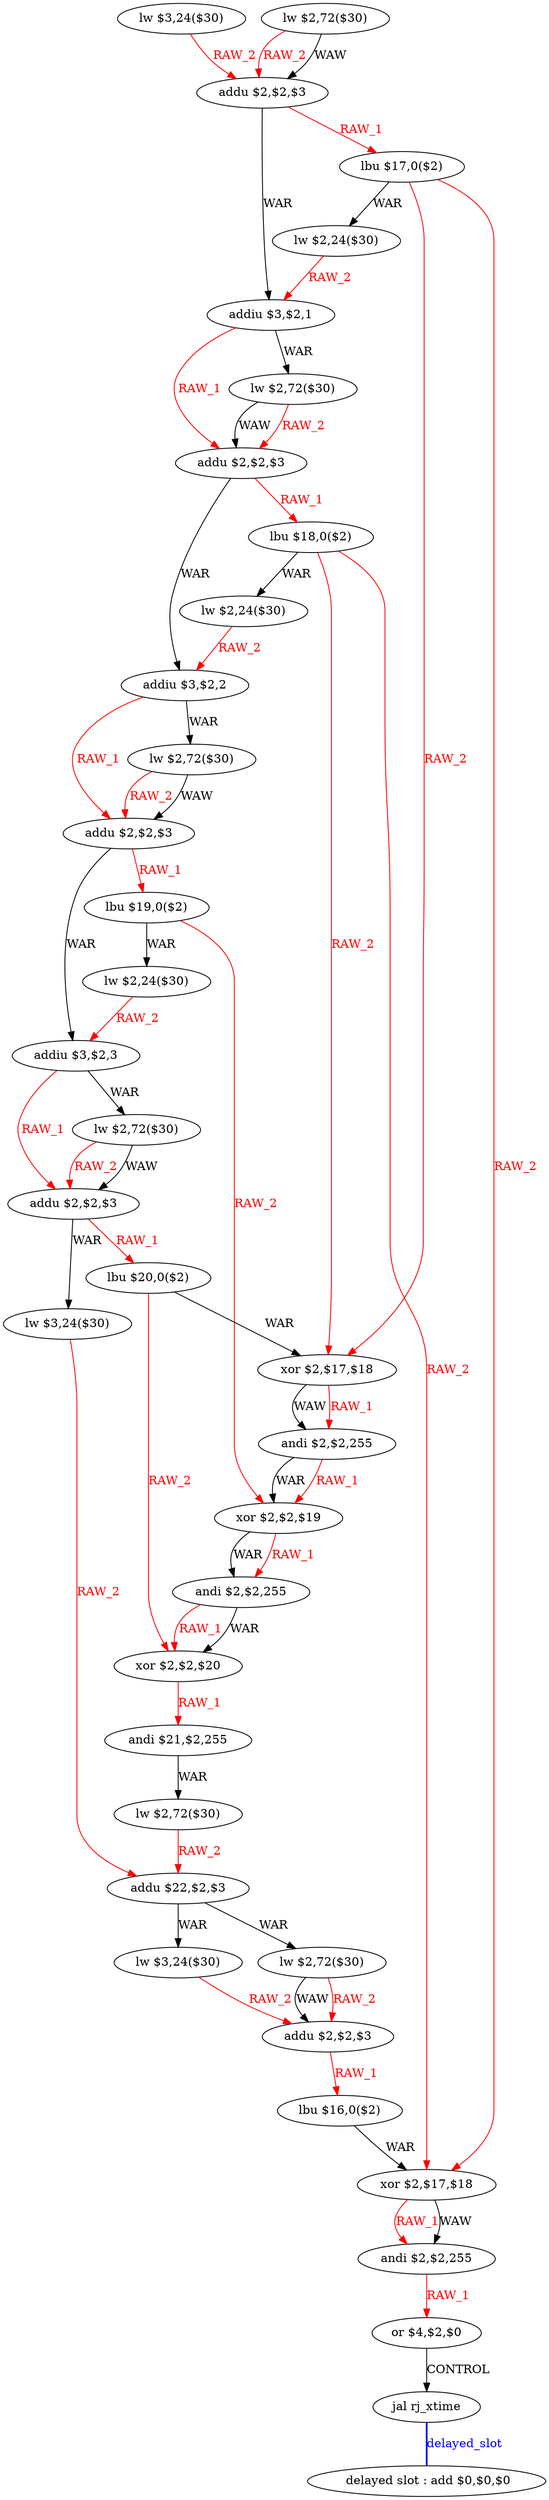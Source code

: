 digraph G1 {
node [shape = ellipse];
i36 [label = " delayed slot : add $0,$0,$0"] ;
i35 ->  i36 [style = bold, dir= none, fontcolor = blue, color = blue, label= "delayed_slot"];
i35 [label = "jal rj_xtime"] ;
i0 [label = "lw $3,24($30)"] ;
i0 ->  i2 [color = red, fontcolor = red, label= "RAW_2"];
i2 [label = "addu $2,$2,$3"] ;
i2 ->  i5 [label= "WAR"];
i2 ->  i3 [color = red, fontcolor = red, label= "RAW_1"];
i5 [label = "addiu $3,$2,1"] ;
i5 ->  i7 [color = red, fontcolor = red, label= "RAW_1"];
i5 ->  i6 [label= "WAR"];
i7 [label = "addu $2,$2,$3"] ;
i7 ->  i10 [label= "WAR"];
i7 ->  i8 [color = red, fontcolor = red, label= "RAW_1"];
i10 [label = "addiu $3,$2,2"] ;
i10 ->  i12 [color = red, fontcolor = red, label= "RAW_1"];
i10 ->  i11 [label= "WAR"];
i12 [label = "addu $2,$2,$3"] ;
i12 ->  i15 [label= "WAR"];
i12 ->  i13 [color = red, fontcolor = red, label= "RAW_1"];
i15 [label = "addiu $3,$2,3"] ;
i15 ->  i17 [color = red, fontcolor = red, label= "RAW_1"];
i15 ->  i16 [label= "WAR"];
i17 [label = "addu $2,$2,$3"] ;
i17 ->  i25 [label= "WAR"];
i17 ->  i18 [color = red, fontcolor = red, label= "RAW_1"];
i25 [label = "lw $3,24($30)"] ;
i25 ->  i27 [color = red, fontcolor = red, label= "RAW_2"];
i27 [label = "addu $22,$2,$3"] ;
i27 ->  i29 [label= "WAR"];
i27 ->  i28 [label= "WAR"];
i29 [label = "lw $2,72($30)"] ;
i29 ->  i30 [color = red, fontcolor = red, label= "RAW_2"];
i29 ->  i30 [label= "WAW"];
i30 [label = "addu $2,$2,$3"] ;
i30 ->  i31 [color = red, fontcolor = red, label= "RAW_1"];
i31 [label = "lbu $16,0($2)"] ;
i31 ->  i32 [label= "WAR"];
i32 [label = "xor $2,$17,$18"] ;
i32 ->  i33 [color = red, fontcolor = red, label= "RAW_1"];
i32 ->  i33 [label= "WAW"];
i33 [label = "andi $2,$2,255"] ;
i33 ->  i34 [color = red, fontcolor = red, label= "RAW_1"];
i34 [label = "or $4,$2,$0"] ;
i34 ->  i35 [label= "CONTROL"];
i28 [label = "lw $3,24($30)"] ;
i28 ->  i30 [color = red, fontcolor = red, label= "RAW_2"];
i18 [label = "lbu $20,0($2)"] ;
i18 ->  i23 [color = red, fontcolor = red, label= "RAW_2"];
i18 ->  i19 [label= "WAR"];
i23 [label = "xor $2,$2,$20"] ;
i23 ->  i24 [color = red, fontcolor = red, label= "RAW_1"];
i24 [label = "andi $21,$2,255"] ;
i24 ->  i26 [label= "WAR"];
i26 [label = "lw $2,72($30)"] ;
i26 ->  i27 [color = red, fontcolor = red, label= "RAW_2"];
i19 [label = "xor $2,$17,$18"] ;
i19 ->  i20 [color = red, fontcolor = red, label= "RAW_1"];
i19 ->  i20 [label= "WAW"];
i20 [label = "andi $2,$2,255"] ;
i20 ->  i21 [color = red, fontcolor = red, label= "RAW_1"];
i20 ->  i21 [label= "WAR"];
i21 [label = "xor $2,$2,$19"] ;
i21 ->  i22 [color = red, fontcolor = red, label= "RAW_1"];
i21 ->  i22 [label= "WAR"];
i22 [label = "andi $2,$2,255"] ;
i22 ->  i23 [color = red, fontcolor = red, label= "RAW_1"];
i22 ->  i23 [label= "WAR"];
i16 [label = "lw $2,72($30)"] ;
i16 ->  i17 [color = red, fontcolor = red, label= "RAW_2"];
i16 ->  i17 [label= "WAW"];
i13 [label = "lbu $19,0($2)"] ;
i13 ->  i21 [color = red, fontcolor = red, label= "RAW_2"];
i13 ->  i14 [label= "WAR"];
i14 [label = "lw $2,24($30)"] ;
i14 ->  i15 [color = red, fontcolor = red, label= "RAW_2"];
i11 [label = "lw $2,72($30)"] ;
i11 ->  i12 [color = red, fontcolor = red, label= "RAW_2"];
i11 ->  i12 [label= "WAW"];
i8 [label = "lbu $18,0($2)"] ;
i8 ->  i32 [color = red, fontcolor = red, label= "RAW_2"];
i8 ->  i19 [color = red, fontcolor = red, label= "RAW_2"];
i8 ->  i9 [label= "WAR"];
i9 [label = "lw $2,24($30)"] ;
i9 ->  i10 [color = red, fontcolor = red, label= "RAW_2"];
i6 [label = "lw $2,72($30)"] ;
i6 ->  i7 [color = red, fontcolor = red, label= "RAW_2"];
i6 ->  i7 [label= "WAW"];
i3 [label = "lbu $17,0($2)"] ;
i3 ->  i32 [color = red, fontcolor = red, label= "RAW_2"];
i3 ->  i19 [color = red, fontcolor = red, label= "RAW_2"];
i3 ->  i4 [label= "WAR"];
i4 [label = "lw $2,24($30)"] ;
i4 ->  i5 [color = red, fontcolor = red, label= "RAW_2"];
i1 [label = "lw $2,72($30)"] ;
i1 ->  i2 [color = red, fontcolor = red, label= "RAW_2"];
i1 ->  i2 [label= "WAW"];
}
